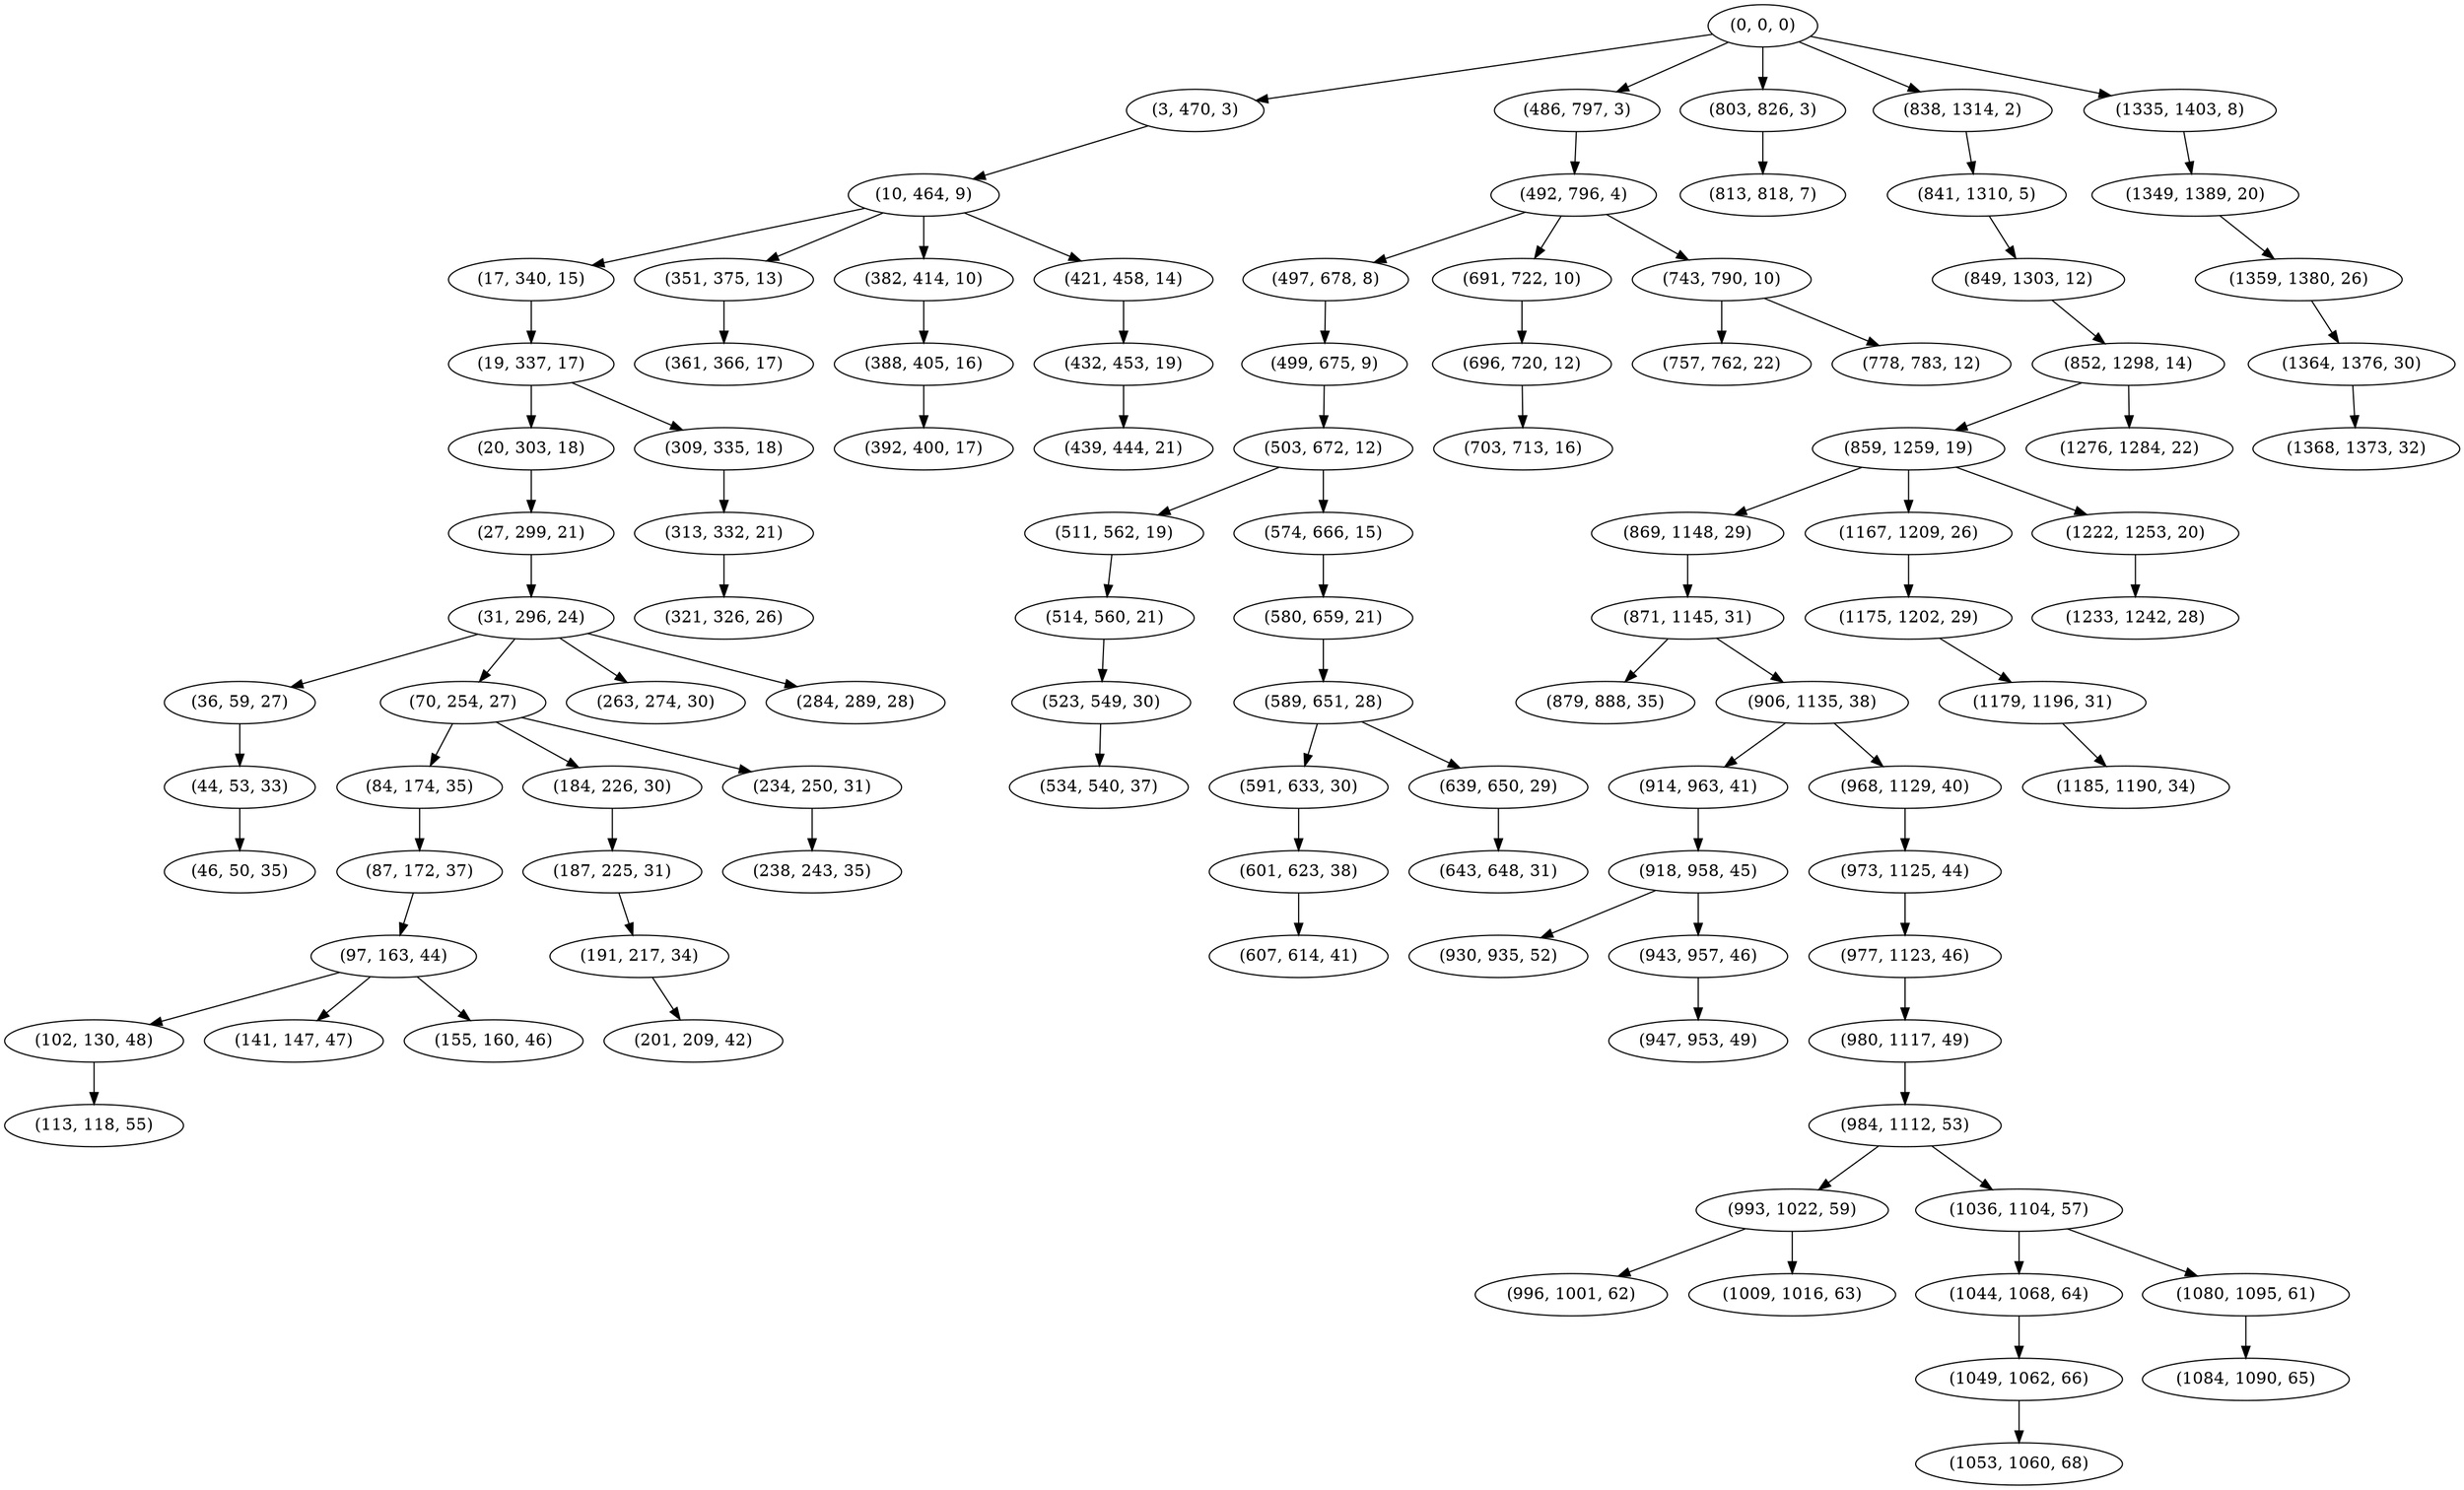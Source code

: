 digraph tree {
    "(0, 0, 0)";
    "(3, 470, 3)";
    "(10, 464, 9)";
    "(17, 340, 15)";
    "(19, 337, 17)";
    "(20, 303, 18)";
    "(27, 299, 21)";
    "(31, 296, 24)";
    "(36, 59, 27)";
    "(44, 53, 33)";
    "(46, 50, 35)";
    "(70, 254, 27)";
    "(84, 174, 35)";
    "(87, 172, 37)";
    "(97, 163, 44)";
    "(102, 130, 48)";
    "(113, 118, 55)";
    "(141, 147, 47)";
    "(155, 160, 46)";
    "(184, 226, 30)";
    "(187, 225, 31)";
    "(191, 217, 34)";
    "(201, 209, 42)";
    "(234, 250, 31)";
    "(238, 243, 35)";
    "(263, 274, 30)";
    "(284, 289, 28)";
    "(309, 335, 18)";
    "(313, 332, 21)";
    "(321, 326, 26)";
    "(351, 375, 13)";
    "(361, 366, 17)";
    "(382, 414, 10)";
    "(388, 405, 16)";
    "(392, 400, 17)";
    "(421, 458, 14)";
    "(432, 453, 19)";
    "(439, 444, 21)";
    "(486, 797, 3)";
    "(492, 796, 4)";
    "(497, 678, 8)";
    "(499, 675, 9)";
    "(503, 672, 12)";
    "(511, 562, 19)";
    "(514, 560, 21)";
    "(523, 549, 30)";
    "(534, 540, 37)";
    "(574, 666, 15)";
    "(580, 659, 21)";
    "(589, 651, 28)";
    "(591, 633, 30)";
    "(601, 623, 38)";
    "(607, 614, 41)";
    "(639, 650, 29)";
    "(643, 648, 31)";
    "(691, 722, 10)";
    "(696, 720, 12)";
    "(703, 713, 16)";
    "(743, 790, 10)";
    "(757, 762, 22)";
    "(778, 783, 12)";
    "(803, 826, 3)";
    "(813, 818, 7)";
    "(838, 1314, 2)";
    "(841, 1310, 5)";
    "(849, 1303, 12)";
    "(852, 1298, 14)";
    "(859, 1259, 19)";
    "(869, 1148, 29)";
    "(871, 1145, 31)";
    "(879, 888, 35)";
    "(906, 1135, 38)";
    "(914, 963, 41)";
    "(918, 958, 45)";
    "(930, 935, 52)";
    "(943, 957, 46)";
    "(947, 953, 49)";
    "(968, 1129, 40)";
    "(973, 1125, 44)";
    "(977, 1123, 46)";
    "(980, 1117, 49)";
    "(984, 1112, 53)";
    "(993, 1022, 59)";
    "(996, 1001, 62)";
    "(1009, 1016, 63)";
    "(1036, 1104, 57)";
    "(1044, 1068, 64)";
    "(1049, 1062, 66)";
    "(1053, 1060, 68)";
    "(1080, 1095, 61)";
    "(1084, 1090, 65)";
    "(1167, 1209, 26)";
    "(1175, 1202, 29)";
    "(1179, 1196, 31)";
    "(1185, 1190, 34)";
    "(1222, 1253, 20)";
    "(1233, 1242, 28)";
    "(1276, 1284, 22)";
    "(1335, 1403, 8)";
    "(1349, 1389, 20)";
    "(1359, 1380, 26)";
    "(1364, 1376, 30)";
    "(1368, 1373, 32)";
    "(0, 0, 0)" -> "(3, 470, 3)";
    "(0, 0, 0)" -> "(486, 797, 3)";
    "(0, 0, 0)" -> "(803, 826, 3)";
    "(0, 0, 0)" -> "(838, 1314, 2)";
    "(0, 0, 0)" -> "(1335, 1403, 8)";
    "(3, 470, 3)" -> "(10, 464, 9)";
    "(10, 464, 9)" -> "(17, 340, 15)";
    "(10, 464, 9)" -> "(351, 375, 13)";
    "(10, 464, 9)" -> "(382, 414, 10)";
    "(10, 464, 9)" -> "(421, 458, 14)";
    "(17, 340, 15)" -> "(19, 337, 17)";
    "(19, 337, 17)" -> "(20, 303, 18)";
    "(19, 337, 17)" -> "(309, 335, 18)";
    "(20, 303, 18)" -> "(27, 299, 21)";
    "(27, 299, 21)" -> "(31, 296, 24)";
    "(31, 296, 24)" -> "(36, 59, 27)";
    "(31, 296, 24)" -> "(70, 254, 27)";
    "(31, 296, 24)" -> "(263, 274, 30)";
    "(31, 296, 24)" -> "(284, 289, 28)";
    "(36, 59, 27)" -> "(44, 53, 33)";
    "(44, 53, 33)" -> "(46, 50, 35)";
    "(70, 254, 27)" -> "(84, 174, 35)";
    "(70, 254, 27)" -> "(184, 226, 30)";
    "(70, 254, 27)" -> "(234, 250, 31)";
    "(84, 174, 35)" -> "(87, 172, 37)";
    "(87, 172, 37)" -> "(97, 163, 44)";
    "(97, 163, 44)" -> "(102, 130, 48)";
    "(97, 163, 44)" -> "(141, 147, 47)";
    "(97, 163, 44)" -> "(155, 160, 46)";
    "(102, 130, 48)" -> "(113, 118, 55)";
    "(184, 226, 30)" -> "(187, 225, 31)";
    "(187, 225, 31)" -> "(191, 217, 34)";
    "(191, 217, 34)" -> "(201, 209, 42)";
    "(234, 250, 31)" -> "(238, 243, 35)";
    "(309, 335, 18)" -> "(313, 332, 21)";
    "(313, 332, 21)" -> "(321, 326, 26)";
    "(351, 375, 13)" -> "(361, 366, 17)";
    "(382, 414, 10)" -> "(388, 405, 16)";
    "(388, 405, 16)" -> "(392, 400, 17)";
    "(421, 458, 14)" -> "(432, 453, 19)";
    "(432, 453, 19)" -> "(439, 444, 21)";
    "(486, 797, 3)" -> "(492, 796, 4)";
    "(492, 796, 4)" -> "(497, 678, 8)";
    "(492, 796, 4)" -> "(691, 722, 10)";
    "(492, 796, 4)" -> "(743, 790, 10)";
    "(497, 678, 8)" -> "(499, 675, 9)";
    "(499, 675, 9)" -> "(503, 672, 12)";
    "(503, 672, 12)" -> "(511, 562, 19)";
    "(503, 672, 12)" -> "(574, 666, 15)";
    "(511, 562, 19)" -> "(514, 560, 21)";
    "(514, 560, 21)" -> "(523, 549, 30)";
    "(523, 549, 30)" -> "(534, 540, 37)";
    "(574, 666, 15)" -> "(580, 659, 21)";
    "(580, 659, 21)" -> "(589, 651, 28)";
    "(589, 651, 28)" -> "(591, 633, 30)";
    "(589, 651, 28)" -> "(639, 650, 29)";
    "(591, 633, 30)" -> "(601, 623, 38)";
    "(601, 623, 38)" -> "(607, 614, 41)";
    "(639, 650, 29)" -> "(643, 648, 31)";
    "(691, 722, 10)" -> "(696, 720, 12)";
    "(696, 720, 12)" -> "(703, 713, 16)";
    "(743, 790, 10)" -> "(757, 762, 22)";
    "(743, 790, 10)" -> "(778, 783, 12)";
    "(803, 826, 3)" -> "(813, 818, 7)";
    "(838, 1314, 2)" -> "(841, 1310, 5)";
    "(841, 1310, 5)" -> "(849, 1303, 12)";
    "(849, 1303, 12)" -> "(852, 1298, 14)";
    "(852, 1298, 14)" -> "(859, 1259, 19)";
    "(852, 1298, 14)" -> "(1276, 1284, 22)";
    "(859, 1259, 19)" -> "(869, 1148, 29)";
    "(859, 1259, 19)" -> "(1167, 1209, 26)";
    "(859, 1259, 19)" -> "(1222, 1253, 20)";
    "(869, 1148, 29)" -> "(871, 1145, 31)";
    "(871, 1145, 31)" -> "(879, 888, 35)";
    "(871, 1145, 31)" -> "(906, 1135, 38)";
    "(906, 1135, 38)" -> "(914, 963, 41)";
    "(906, 1135, 38)" -> "(968, 1129, 40)";
    "(914, 963, 41)" -> "(918, 958, 45)";
    "(918, 958, 45)" -> "(930, 935, 52)";
    "(918, 958, 45)" -> "(943, 957, 46)";
    "(943, 957, 46)" -> "(947, 953, 49)";
    "(968, 1129, 40)" -> "(973, 1125, 44)";
    "(973, 1125, 44)" -> "(977, 1123, 46)";
    "(977, 1123, 46)" -> "(980, 1117, 49)";
    "(980, 1117, 49)" -> "(984, 1112, 53)";
    "(984, 1112, 53)" -> "(993, 1022, 59)";
    "(984, 1112, 53)" -> "(1036, 1104, 57)";
    "(993, 1022, 59)" -> "(996, 1001, 62)";
    "(993, 1022, 59)" -> "(1009, 1016, 63)";
    "(1036, 1104, 57)" -> "(1044, 1068, 64)";
    "(1036, 1104, 57)" -> "(1080, 1095, 61)";
    "(1044, 1068, 64)" -> "(1049, 1062, 66)";
    "(1049, 1062, 66)" -> "(1053, 1060, 68)";
    "(1080, 1095, 61)" -> "(1084, 1090, 65)";
    "(1167, 1209, 26)" -> "(1175, 1202, 29)";
    "(1175, 1202, 29)" -> "(1179, 1196, 31)";
    "(1179, 1196, 31)" -> "(1185, 1190, 34)";
    "(1222, 1253, 20)" -> "(1233, 1242, 28)";
    "(1335, 1403, 8)" -> "(1349, 1389, 20)";
    "(1349, 1389, 20)" -> "(1359, 1380, 26)";
    "(1359, 1380, 26)" -> "(1364, 1376, 30)";
    "(1364, 1376, 30)" -> "(1368, 1373, 32)";
}
